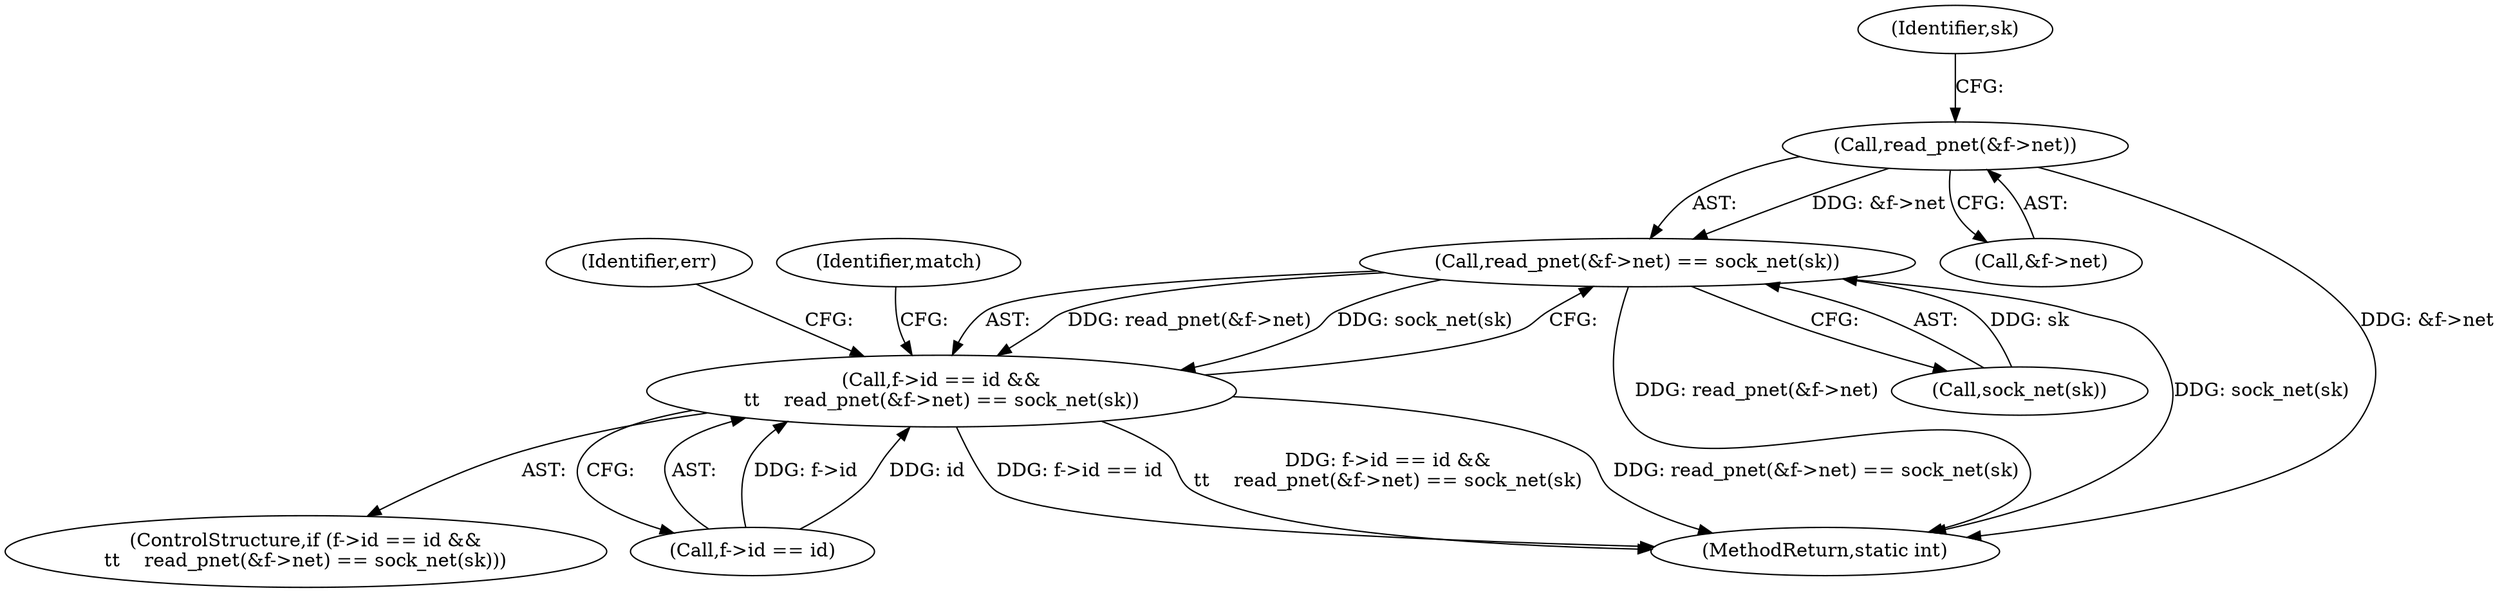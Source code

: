 digraph "0_linux_d199fab63c11998a602205f7ee7ff7c05c97164b@API" {
"1000233" [label="(Call,read_pnet(&f->net))"];
"1000232" [label="(Call,read_pnet(&f->net) == sock_net(sk))"];
"1000226" [label="(Call,f->id == id &&\n\t\t    read_pnet(&f->net) == sock_net(sk))"];
"1000233" [label="(Call,read_pnet(&f->net))"];
"1000234" [label="(Call,&f->net)"];
"1000226" [label="(Call,f->id == id &&\n\t\t    read_pnet(&f->net) == sock_net(sk))"];
"1000238" [label="(Call,sock_net(sk))"];
"1000225" [label="(ControlStructure,if (f->id == id &&\n\t\t    read_pnet(&f->net) == sock_net(sk)))"];
"1000232" [label="(Call,read_pnet(&f->net) == sock_net(sk))"];
"1000227" [label="(Call,f->id == id)"];
"1000246" [label="(Identifier,err)"];
"1000459" [label="(MethodReturn,static int)"];
"1000239" [label="(Identifier,sk)"];
"1000242" [label="(Identifier,match)"];
"1000233" -> "1000232"  [label="AST: "];
"1000233" -> "1000234"  [label="CFG: "];
"1000234" -> "1000233"  [label="AST: "];
"1000239" -> "1000233"  [label="CFG: "];
"1000233" -> "1000459"  [label="DDG: &f->net"];
"1000233" -> "1000232"  [label="DDG: &f->net"];
"1000232" -> "1000226"  [label="AST: "];
"1000232" -> "1000238"  [label="CFG: "];
"1000238" -> "1000232"  [label="AST: "];
"1000226" -> "1000232"  [label="CFG: "];
"1000232" -> "1000459"  [label="DDG: read_pnet(&f->net)"];
"1000232" -> "1000459"  [label="DDG: sock_net(sk)"];
"1000232" -> "1000226"  [label="DDG: read_pnet(&f->net)"];
"1000232" -> "1000226"  [label="DDG: sock_net(sk)"];
"1000238" -> "1000232"  [label="DDG: sk"];
"1000226" -> "1000225"  [label="AST: "];
"1000226" -> "1000227"  [label="CFG: "];
"1000227" -> "1000226"  [label="AST: "];
"1000242" -> "1000226"  [label="CFG: "];
"1000246" -> "1000226"  [label="CFG: "];
"1000226" -> "1000459"  [label="DDG: f->id == id"];
"1000226" -> "1000459"  [label="DDG: f->id == id &&\n\t\t    read_pnet(&f->net) == sock_net(sk)"];
"1000226" -> "1000459"  [label="DDG: read_pnet(&f->net) == sock_net(sk)"];
"1000227" -> "1000226"  [label="DDG: f->id"];
"1000227" -> "1000226"  [label="DDG: id"];
}
